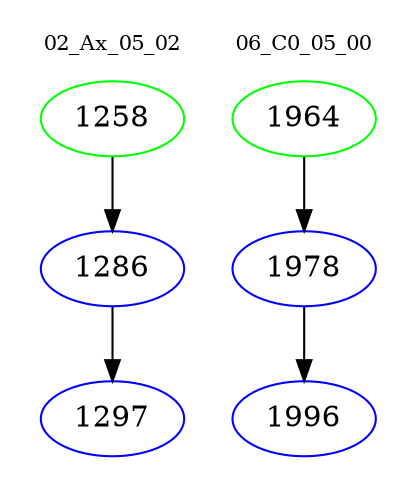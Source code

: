 digraph{
subgraph cluster_0 {
color = white
label = "02_Ax_05_02";
fontsize=10;
T0_1258 [label="1258", color="green"]
T0_1258 -> T0_1286 [color="black"]
T0_1286 [label="1286", color="blue"]
T0_1286 -> T0_1297 [color="black"]
T0_1297 [label="1297", color="blue"]
}
subgraph cluster_1 {
color = white
label = "06_C0_05_00";
fontsize=10;
T1_1964 [label="1964", color="green"]
T1_1964 -> T1_1978 [color="black"]
T1_1978 [label="1978", color="blue"]
T1_1978 -> T1_1996 [color="black"]
T1_1996 [label="1996", color="blue"]
}
}
